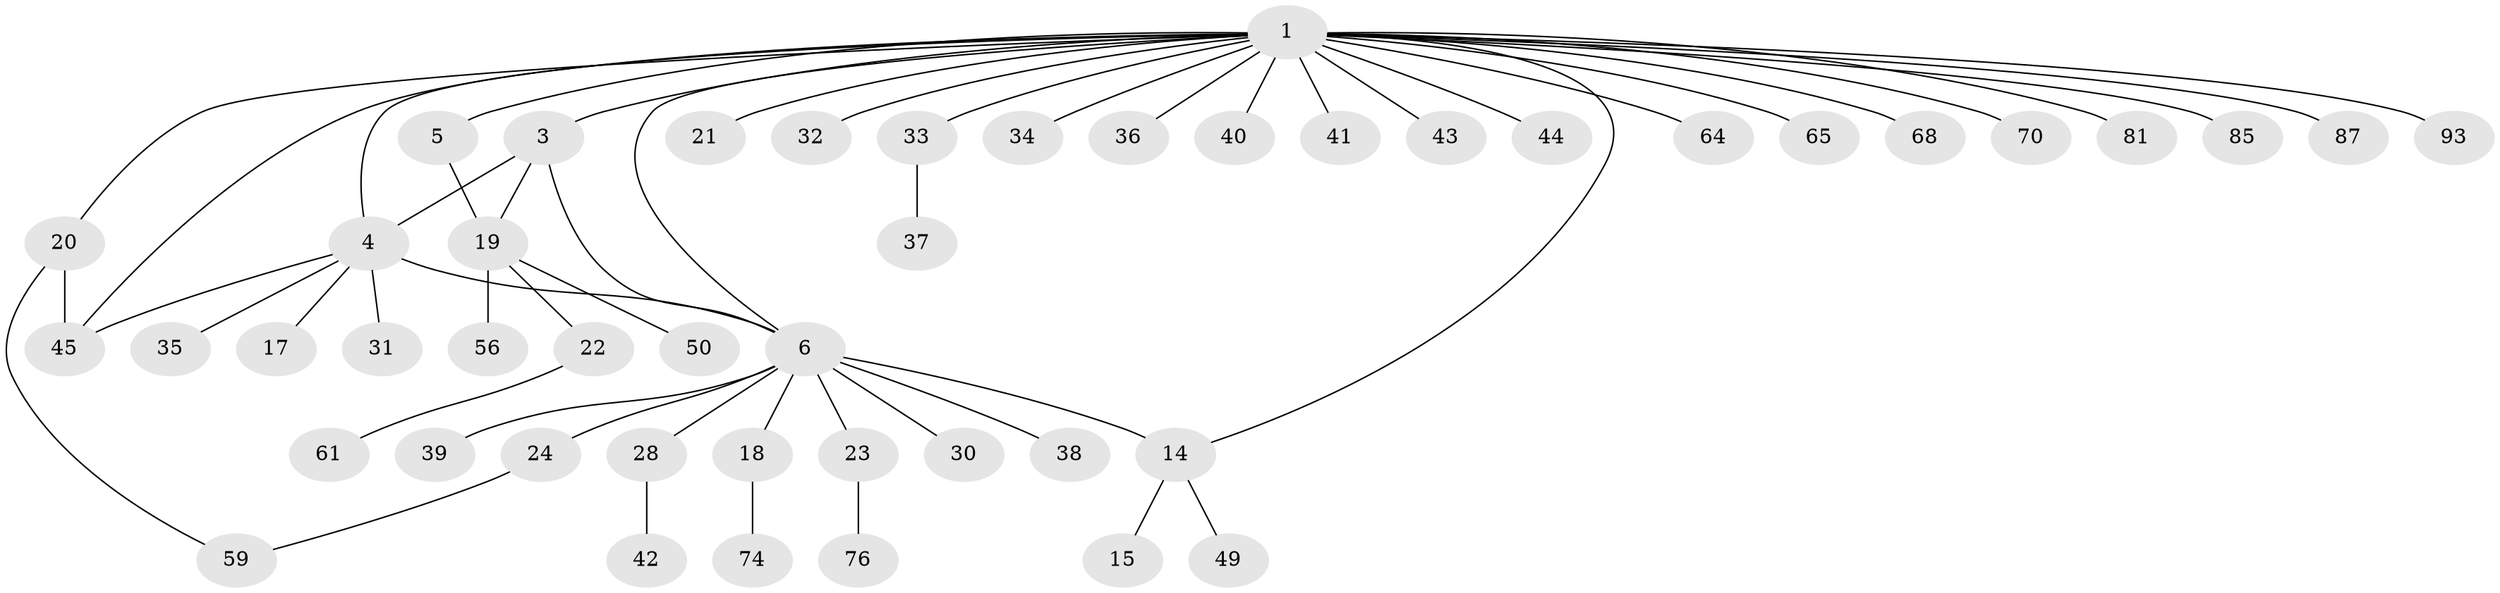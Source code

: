 // original degree distribution, {4: 0.0425531914893617, 21: 0.010638297872340425, 3: 0.05319148936170213, 9: 0.010638297872340425, 5: 0.05319148936170213, 6: 0.010638297872340425, 1: 0.5638297872340425, 10: 0.010638297872340425, 2: 0.23404255319148937, 7: 0.010638297872340425}
// Generated by graph-tools (version 1.1) at 2025/14/03/09/25 04:14:32]
// undirected, 47 vertices, 54 edges
graph export_dot {
graph [start="1"]
  node [color=gray90,style=filled];
  1 [super="+2"];
  3 [super="+12"];
  4 [super="+51+16+7+8"];
  5 [super="+9+84+86"];
  6 [super="+25+10+11+92"];
  14 [super="+89+52"];
  15;
  17;
  18;
  19;
  20;
  21 [super="+94"];
  22;
  23;
  24 [super="+72+63+69"];
  28 [super="+60"];
  30;
  31;
  32;
  33;
  34;
  35;
  36 [super="+54+48"];
  37 [super="+79"];
  38;
  39 [super="+57"];
  40;
  41 [super="+91"];
  42;
  43;
  44;
  45 [super="+75"];
  49;
  50;
  56;
  59 [super="+83"];
  61 [super="+62"];
  64;
  65 [super="+73"];
  68 [super="+88"];
  70;
  74;
  76;
  81;
  85;
  87;
  93;
  1 -- 33;
  1 -- 43;
  1 -- 81;
  1 -- 64;
  1 -- 65;
  1 -- 3;
  1 -- 4;
  1 -- 5;
  1 -- 6;
  1 -- 68;
  1 -- 70;
  1 -- 14;
  1 -- 20;
  1 -- 21;
  1 -- 85;
  1 -- 87;
  1 -- 93;
  1 -- 32;
  1 -- 34;
  1 -- 36;
  1 -- 40;
  1 -- 41;
  1 -- 44;
  1 -- 45;
  3 -- 6;
  3 -- 19;
  3 -- 4 [weight=2];
  4 -- 17;
  4 -- 31;
  4 -- 45;
  4 -- 35;
  4 -- 6;
  5 -- 19;
  6 -- 23;
  6 -- 24;
  6 -- 14 [weight=2];
  6 -- 38;
  6 -- 39;
  6 -- 18;
  6 -- 28;
  6 -- 30;
  14 -- 15;
  14 -- 49;
  18 -- 74;
  19 -- 22;
  19 -- 50;
  19 -- 56;
  20 -- 45;
  20 -- 59;
  22 -- 61;
  23 -- 76;
  24 -- 59;
  28 -- 42;
  33 -- 37;
}
